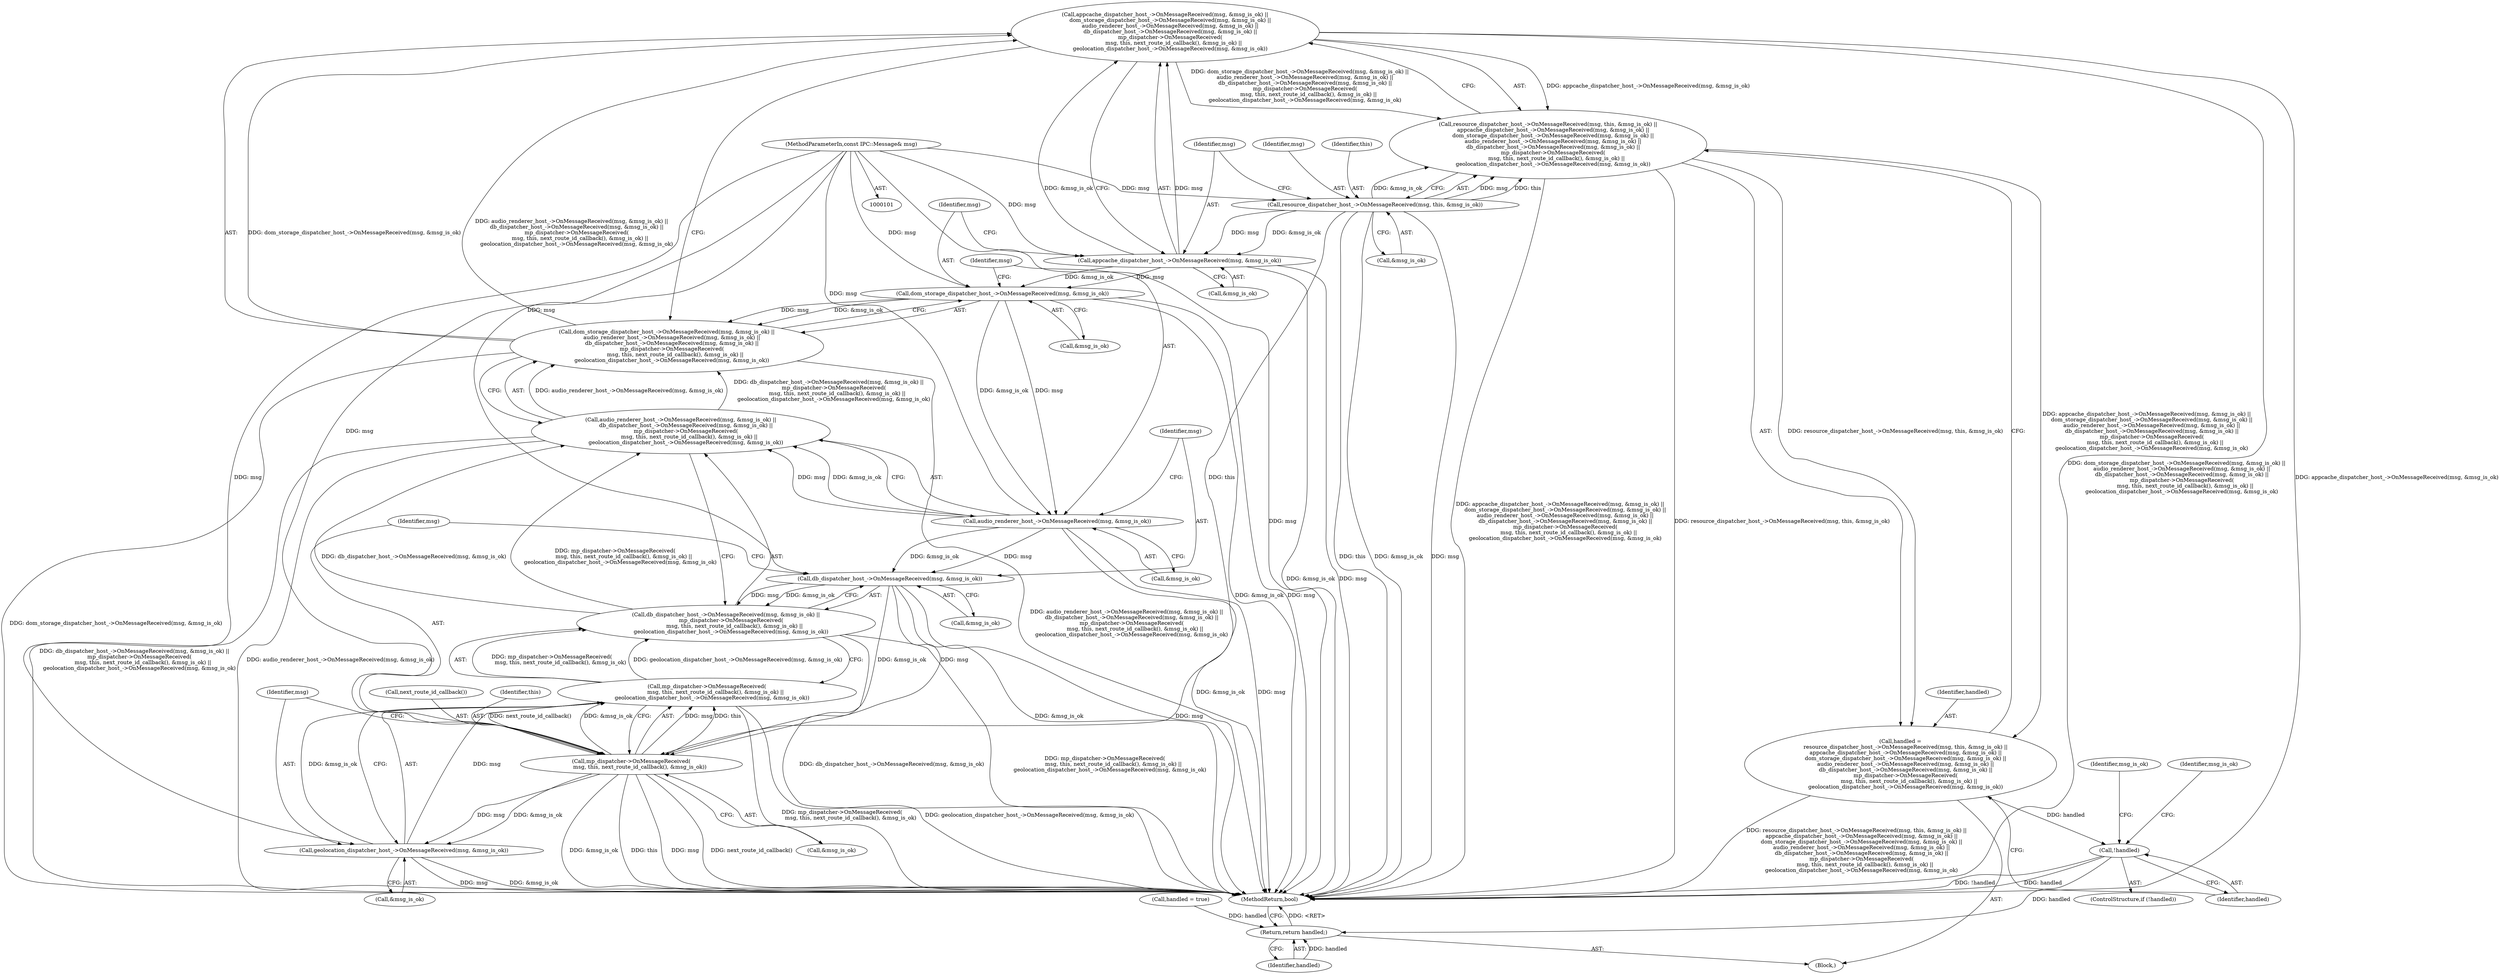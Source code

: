 digraph "0_Chrome_fc790462b4f248712bbc8c3734664dd6b05f80f2_2@API" {
"1000121" [label="(Call,appcache_dispatcher_host_->OnMessageReceived(msg, &msg_is_ok) ||\n      dom_storage_dispatcher_host_->OnMessageReceived(msg, &msg_is_ok) ||\n      audio_renderer_host_->OnMessageReceived(msg, &msg_is_ok) ||\n      db_dispatcher_host_->OnMessageReceived(msg, &msg_is_ok) ||\n      mp_dispatcher->OnMessageReceived(\n          msg, this, next_route_id_callback(), &msg_is_ok) ||\n      geolocation_dispatcher_host_->OnMessageReceived(msg, &msg_is_ok))"];
"1000122" [label="(Call,appcache_dispatcher_host_->OnMessageReceived(msg, &msg_is_ok))"];
"1000116" [label="(Call,resource_dispatcher_host_->OnMessageReceived(msg, this, &msg_is_ok))"];
"1000102" [label="(MethodParameterIn,const IPC::Message& msg)"];
"1000126" [label="(Call,dom_storage_dispatcher_host_->OnMessageReceived(msg, &msg_is_ok) ||\n      audio_renderer_host_->OnMessageReceived(msg, &msg_is_ok) ||\n      db_dispatcher_host_->OnMessageReceived(msg, &msg_is_ok) ||\n      mp_dispatcher->OnMessageReceived(\n          msg, this, next_route_id_callback(), &msg_is_ok) ||\n      geolocation_dispatcher_host_->OnMessageReceived(msg, &msg_is_ok))"];
"1000127" [label="(Call,dom_storage_dispatcher_host_->OnMessageReceived(msg, &msg_is_ok))"];
"1000131" [label="(Call,audio_renderer_host_->OnMessageReceived(msg, &msg_is_ok) ||\n      db_dispatcher_host_->OnMessageReceived(msg, &msg_is_ok) ||\n      mp_dispatcher->OnMessageReceived(\n          msg, this, next_route_id_callback(), &msg_is_ok) ||\n      geolocation_dispatcher_host_->OnMessageReceived(msg, &msg_is_ok))"];
"1000132" [label="(Call,audio_renderer_host_->OnMessageReceived(msg, &msg_is_ok))"];
"1000136" [label="(Call,db_dispatcher_host_->OnMessageReceived(msg, &msg_is_ok) ||\n      mp_dispatcher->OnMessageReceived(\n          msg, this, next_route_id_callback(), &msg_is_ok) ||\n      geolocation_dispatcher_host_->OnMessageReceived(msg, &msg_is_ok))"];
"1000137" [label="(Call,db_dispatcher_host_->OnMessageReceived(msg, &msg_is_ok))"];
"1000141" [label="(Call,mp_dispatcher->OnMessageReceived(\n          msg, this, next_route_id_callback(), &msg_is_ok) ||\n      geolocation_dispatcher_host_->OnMessageReceived(msg, &msg_is_ok))"];
"1000142" [label="(Call,mp_dispatcher->OnMessageReceived(\n          msg, this, next_route_id_callback(), &msg_is_ok))"];
"1000148" [label="(Call,geolocation_dispatcher_host_->OnMessageReceived(msg, &msg_is_ok))"];
"1000115" [label="(Call,resource_dispatcher_host_->OnMessageReceived(msg, this, &msg_is_ok) ||\n      appcache_dispatcher_host_->OnMessageReceived(msg, &msg_is_ok) ||\n      dom_storage_dispatcher_host_->OnMessageReceived(msg, &msg_is_ok) ||\n      audio_renderer_host_->OnMessageReceived(msg, &msg_is_ok) ||\n      db_dispatcher_host_->OnMessageReceived(msg, &msg_is_ok) ||\n      mp_dispatcher->OnMessageReceived(\n          msg, this, next_route_id_callback(), &msg_is_ok) ||\n      geolocation_dispatcher_host_->OnMessageReceived(msg, &msg_is_ok))"];
"1000113" [label="(Call,handled =\n      resource_dispatcher_host_->OnMessageReceived(msg, this, &msg_is_ok) ||\n      appcache_dispatcher_host_->OnMessageReceived(msg, &msg_is_ok) ||\n      dom_storage_dispatcher_host_->OnMessageReceived(msg, &msg_is_ok) ||\n      audio_renderer_host_->OnMessageReceived(msg, &msg_is_ok) ||\n      db_dispatcher_host_->OnMessageReceived(msg, &msg_is_ok) ||\n      mp_dispatcher->OnMessageReceived(\n          msg, this, next_route_id_callback(), &msg_is_ok) ||\n      geolocation_dispatcher_host_->OnMessageReceived(msg, &msg_is_ok))"];
"1000153" [label="(Call,!handled)"];
"1000167" [label="(Return,return handled;)"];
"1000116" [label="(Call,resource_dispatcher_host_->OnMessageReceived(msg, this, &msg_is_ok))"];
"1000142" [label="(Call,mp_dispatcher->OnMessageReceived(\n          msg, this, next_route_id_callback(), &msg_is_ok))"];
"1000117" [label="(Identifier,msg)"];
"1000102" [label="(MethodParameterIn,const IPC::Message& msg)"];
"1000138" [label="(Identifier,msg)"];
"1000145" [label="(Call,next_route_id_callback())"];
"1000163" [label="(Identifier,msg_is_ok)"];
"1000114" [label="(Identifier,handled)"];
"1000157" [label="(Identifier,msg_is_ok)"];
"1000136" [label="(Call,db_dispatcher_host_->OnMessageReceived(msg, &msg_is_ok) ||\n      mp_dispatcher->OnMessageReceived(\n          msg, this, next_route_id_callback(), &msg_is_ok) ||\n      geolocation_dispatcher_host_->OnMessageReceived(msg, &msg_is_ok))"];
"1000167" [label="(Return,return handled;)"];
"1000115" [label="(Call,resource_dispatcher_host_->OnMessageReceived(msg, this, &msg_is_ok) ||\n      appcache_dispatcher_host_->OnMessageReceived(msg, &msg_is_ok) ||\n      dom_storage_dispatcher_host_->OnMessageReceived(msg, &msg_is_ok) ||\n      audio_renderer_host_->OnMessageReceived(msg, &msg_is_ok) ||\n      db_dispatcher_host_->OnMessageReceived(msg, &msg_is_ok) ||\n      mp_dispatcher->OnMessageReceived(\n          msg, this, next_route_id_callback(), &msg_is_ok) ||\n      geolocation_dispatcher_host_->OnMessageReceived(msg, &msg_is_ok))"];
"1000144" [label="(Identifier,this)"];
"1000127" [label="(Call,dom_storage_dispatcher_host_->OnMessageReceived(msg, &msg_is_ok))"];
"1000119" [label="(Call,&msg_is_ok)"];
"1000124" [label="(Call,&msg_is_ok)"];
"1000133" [label="(Identifier,msg)"];
"1000118" [label="(Identifier,this)"];
"1000141" [label="(Call,mp_dispatcher->OnMessageReceived(\n          msg, this, next_route_id_callback(), &msg_is_ok) ||\n      geolocation_dispatcher_host_->OnMessageReceived(msg, &msg_is_ok))"];
"1000113" [label="(Call,handled =\n      resource_dispatcher_host_->OnMessageReceived(msg, this, &msg_is_ok) ||\n      appcache_dispatcher_host_->OnMessageReceived(msg, &msg_is_ok) ||\n      dom_storage_dispatcher_host_->OnMessageReceived(msg, &msg_is_ok) ||\n      audio_renderer_host_->OnMessageReceived(msg, &msg_is_ok) ||\n      db_dispatcher_host_->OnMessageReceived(msg, &msg_is_ok) ||\n      mp_dispatcher->OnMessageReceived(\n          msg, this, next_route_id_callback(), &msg_is_ok) ||\n      geolocation_dispatcher_host_->OnMessageReceived(msg, &msg_is_ok))"];
"1000129" [label="(Call,&msg_is_ok)"];
"1000123" [label="(Identifier,msg)"];
"1000137" [label="(Call,db_dispatcher_host_->OnMessageReceived(msg, &msg_is_ok))"];
"1000168" [label="(Identifier,handled)"];
"1000131" [label="(Call,audio_renderer_host_->OnMessageReceived(msg, &msg_is_ok) ||\n      db_dispatcher_host_->OnMessageReceived(msg, &msg_is_ok) ||\n      mp_dispatcher->OnMessageReceived(\n          msg, this, next_route_id_callback(), &msg_is_ok) ||\n      geolocation_dispatcher_host_->OnMessageReceived(msg, &msg_is_ok))"];
"1000150" [label="(Call,&msg_is_ok)"];
"1000152" [label="(ControlStructure,if (!handled))"];
"1000128" [label="(Identifier,msg)"];
"1000149" [label="(Identifier,msg)"];
"1000158" [label="(Call,handled = true)"];
"1000134" [label="(Call,&msg_is_ok)"];
"1000148" [label="(Call,geolocation_dispatcher_host_->OnMessageReceived(msg, &msg_is_ok))"];
"1000139" [label="(Call,&msg_is_ok)"];
"1000169" [label="(MethodReturn,bool)"];
"1000122" [label="(Call,appcache_dispatcher_host_->OnMessageReceived(msg, &msg_is_ok))"];
"1000143" [label="(Identifier,msg)"];
"1000103" [label="(Block,)"];
"1000154" [label="(Identifier,handled)"];
"1000126" [label="(Call,dom_storage_dispatcher_host_->OnMessageReceived(msg, &msg_is_ok) ||\n      audio_renderer_host_->OnMessageReceived(msg, &msg_is_ok) ||\n      db_dispatcher_host_->OnMessageReceived(msg, &msg_is_ok) ||\n      mp_dispatcher->OnMessageReceived(\n          msg, this, next_route_id_callback(), &msg_is_ok) ||\n      geolocation_dispatcher_host_->OnMessageReceived(msg, &msg_is_ok))"];
"1000146" [label="(Call,&msg_is_ok)"];
"1000132" [label="(Call,audio_renderer_host_->OnMessageReceived(msg, &msg_is_ok))"];
"1000153" [label="(Call,!handled)"];
"1000121" [label="(Call,appcache_dispatcher_host_->OnMessageReceived(msg, &msg_is_ok) ||\n      dom_storage_dispatcher_host_->OnMessageReceived(msg, &msg_is_ok) ||\n      audio_renderer_host_->OnMessageReceived(msg, &msg_is_ok) ||\n      db_dispatcher_host_->OnMessageReceived(msg, &msg_is_ok) ||\n      mp_dispatcher->OnMessageReceived(\n          msg, this, next_route_id_callback(), &msg_is_ok) ||\n      geolocation_dispatcher_host_->OnMessageReceived(msg, &msg_is_ok))"];
"1000121" -> "1000115"  [label="AST: "];
"1000121" -> "1000122"  [label="CFG: "];
"1000121" -> "1000126"  [label="CFG: "];
"1000122" -> "1000121"  [label="AST: "];
"1000126" -> "1000121"  [label="AST: "];
"1000115" -> "1000121"  [label="CFG: "];
"1000121" -> "1000169"  [label="DDG: dom_storage_dispatcher_host_->OnMessageReceived(msg, &msg_is_ok) ||\n      audio_renderer_host_->OnMessageReceived(msg, &msg_is_ok) ||\n      db_dispatcher_host_->OnMessageReceived(msg, &msg_is_ok) ||\n      mp_dispatcher->OnMessageReceived(\n          msg, this, next_route_id_callback(), &msg_is_ok) ||\n      geolocation_dispatcher_host_->OnMessageReceived(msg, &msg_is_ok)"];
"1000121" -> "1000169"  [label="DDG: appcache_dispatcher_host_->OnMessageReceived(msg, &msg_is_ok)"];
"1000121" -> "1000115"  [label="DDG: appcache_dispatcher_host_->OnMessageReceived(msg, &msg_is_ok)"];
"1000121" -> "1000115"  [label="DDG: dom_storage_dispatcher_host_->OnMessageReceived(msg, &msg_is_ok) ||\n      audio_renderer_host_->OnMessageReceived(msg, &msg_is_ok) ||\n      db_dispatcher_host_->OnMessageReceived(msg, &msg_is_ok) ||\n      mp_dispatcher->OnMessageReceived(\n          msg, this, next_route_id_callback(), &msg_is_ok) ||\n      geolocation_dispatcher_host_->OnMessageReceived(msg, &msg_is_ok)"];
"1000122" -> "1000121"  [label="DDG: msg"];
"1000122" -> "1000121"  [label="DDG: &msg_is_ok"];
"1000126" -> "1000121"  [label="DDG: dom_storage_dispatcher_host_->OnMessageReceived(msg, &msg_is_ok)"];
"1000126" -> "1000121"  [label="DDG: audio_renderer_host_->OnMessageReceived(msg, &msg_is_ok) ||\n      db_dispatcher_host_->OnMessageReceived(msg, &msg_is_ok) ||\n      mp_dispatcher->OnMessageReceived(\n          msg, this, next_route_id_callback(), &msg_is_ok) ||\n      geolocation_dispatcher_host_->OnMessageReceived(msg, &msg_is_ok)"];
"1000122" -> "1000124"  [label="CFG: "];
"1000123" -> "1000122"  [label="AST: "];
"1000124" -> "1000122"  [label="AST: "];
"1000128" -> "1000122"  [label="CFG: "];
"1000122" -> "1000169"  [label="DDG: msg"];
"1000122" -> "1000169"  [label="DDG: &msg_is_ok"];
"1000116" -> "1000122"  [label="DDG: msg"];
"1000116" -> "1000122"  [label="DDG: &msg_is_ok"];
"1000102" -> "1000122"  [label="DDG: msg"];
"1000122" -> "1000127"  [label="DDG: msg"];
"1000122" -> "1000127"  [label="DDG: &msg_is_ok"];
"1000116" -> "1000115"  [label="AST: "];
"1000116" -> "1000119"  [label="CFG: "];
"1000117" -> "1000116"  [label="AST: "];
"1000118" -> "1000116"  [label="AST: "];
"1000119" -> "1000116"  [label="AST: "];
"1000123" -> "1000116"  [label="CFG: "];
"1000115" -> "1000116"  [label="CFG: "];
"1000116" -> "1000169"  [label="DDG: this"];
"1000116" -> "1000169"  [label="DDG: &msg_is_ok"];
"1000116" -> "1000169"  [label="DDG: msg"];
"1000116" -> "1000115"  [label="DDG: msg"];
"1000116" -> "1000115"  [label="DDG: this"];
"1000116" -> "1000115"  [label="DDG: &msg_is_ok"];
"1000102" -> "1000116"  [label="DDG: msg"];
"1000116" -> "1000142"  [label="DDG: this"];
"1000102" -> "1000101"  [label="AST: "];
"1000102" -> "1000169"  [label="DDG: msg"];
"1000102" -> "1000127"  [label="DDG: msg"];
"1000102" -> "1000132"  [label="DDG: msg"];
"1000102" -> "1000137"  [label="DDG: msg"];
"1000102" -> "1000142"  [label="DDG: msg"];
"1000102" -> "1000148"  [label="DDG: msg"];
"1000126" -> "1000127"  [label="CFG: "];
"1000126" -> "1000131"  [label="CFG: "];
"1000127" -> "1000126"  [label="AST: "];
"1000131" -> "1000126"  [label="AST: "];
"1000126" -> "1000169"  [label="DDG: dom_storage_dispatcher_host_->OnMessageReceived(msg, &msg_is_ok)"];
"1000126" -> "1000169"  [label="DDG: audio_renderer_host_->OnMessageReceived(msg, &msg_is_ok) ||\n      db_dispatcher_host_->OnMessageReceived(msg, &msg_is_ok) ||\n      mp_dispatcher->OnMessageReceived(\n          msg, this, next_route_id_callback(), &msg_is_ok) ||\n      geolocation_dispatcher_host_->OnMessageReceived(msg, &msg_is_ok)"];
"1000127" -> "1000126"  [label="DDG: msg"];
"1000127" -> "1000126"  [label="DDG: &msg_is_ok"];
"1000131" -> "1000126"  [label="DDG: audio_renderer_host_->OnMessageReceived(msg, &msg_is_ok)"];
"1000131" -> "1000126"  [label="DDG: db_dispatcher_host_->OnMessageReceived(msg, &msg_is_ok) ||\n      mp_dispatcher->OnMessageReceived(\n          msg, this, next_route_id_callback(), &msg_is_ok) ||\n      geolocation_dispatcher_host_->OnMessageReceived(msg, &msg_is_ok)"];
"1000127" -> "1000129"  [label="CFG: "];
"1000128" -> "1000127"  [label="AST: "];
"1000129" -> "1000127"  [label="AST: "];
"1000133" -> "1000127"  [label="CFG: "];
"1000127" -> "1000169"  [label="DDG: &msg_is_ok"];
"1000127" -> "1000169"  [label="DDG: msg"];
"1000127" -> "1000132"  [label="DDG: msg"];
"1000127" -> "1000132"  [label="DDG: &msg_is_ok"];
"1000131" -> "1000132"  [label="CFG: "];
"1000131" -> "1000136"  [label="CFG: "];
"1000132" -> "1000131"  [label="AST: "];
"1000136" -> "1000131"  [label="AST: "];
"1000131" -> "1000169"  [label="DDG: audio_renderer_host_->OnMessageReceived(msg, &msg_is_ok)"];
"1000131" -> "1000169"  [label="DDG: db_dispatcher_host_->OnMessageReceived(msg, &msg_is_ok) ||\n      mp_dispatcher->OnMessageReceived(\n          msg, this, next_route_id_callback(), &msg_is_ok) ||\n      geolocation_dispatcher_host_->OnMessageReceived(msg, &msg_is_ok)"];
"1000132" -> "1000131"  [label="DDG: msg"];
"1000132" -> "1000131"  [label="DDG: &msg_is_ok"];
"1000136" -> "1000131"  [label="DDG: db_dispatcher_host_->OnMessageReceived(msg, &msg_is_ok)"];
"1000136" -> "1000131"  [label="DDG: mp_dispatcher->OnMessageReceived(\n          msg, this, next_route_id_callback(), &msg_is_ok) ||\n      geolocation_dispatcher_host_->OnMessageReceived(msg, &msg_is_ok)"];
"1000132" -> "1000134"  [label="CFG: "];
"1000133" -> "1000132"  [label="AST: "];
"1000134" -> "1000132"  [label="AST: "];
"1000138" -> "1000132"  [label="CFG: "];
"1000132" -> "1000169"  [label="DDG: &msg_is_ok"];
"1000132" -> "1000169"  [label="DDG: msg"];
"1000132" -> "1000137"  [label="DDG: msg"];
"1000132" -> "1000137"  [label="DDG: &msg_is_ok"];
"1000136" -> "1000137"  [label="CFG: "];
"1000136" -> "1000141"  [label="CFG: "];
"1000137" -> "1000136"  [label="AST: "];
"1000141" -> "1000136"  [label="AST: "];
"1000136" -> "1000169"  [label="DDG: mp_dispatcher->OnMessageReceived(\n          msg, this, next_route_id_callback(), &msg_is_ok) ||\n      geolocation_dispatcher_host_->OnMessageReceived(msg, &msg_is_ok)"];
"1000136" -> "1000169"  [label="DDG: db_dispatcher_host_->OnMessageReceived(msg, &msg_is_ok)"];
"1000137" -> "1000136"  [label="DDG: msg"];
"1000137" -> "1000136"  [label="DDG: &msg_is_ok"];
"1000141" -> "1000136"  [label="DDG: mp_dispatcher->OnMessageReceived(\n          msg, this, next_route_id_callback(), &msg_is_ok)"];
"1000141" -> "1000136"  [label="DDG: geolocation_dispatcher_host_->OnMessageReceived(msg, &msg_is_ok)"];
"1000137" -> "1000139"  [label="CFG: "];
"1000138" -> "1000137"  [label="AST: "];
"1000139" -> "1000137"  [label="AST: "];
"1000143" -> "1000137"  [label="CFG: "];
"1000137" -> "1000169"  [label="DDG: &msg_is_ok"];
"1000137" -> "1000169"  [label="DDG: msg"];
"1000137" -> "1000142"  [label="DDG: msg"];
"1000137" -> "1000142"  [label="DDG: &msg_is_ok"];
"1000141" -> "1000142"  [label="CFG: "];
"1000141" -> "1000148"  [label="CFG: "];
"1000142" -> "1000141"  [label="AST: "];
"1000148" -> "1000141"  [label="AST: "];
"1000141" -> "1000169"  [label="DDG: mp_dispatcher->OnMessageReceived(\n          msg, this, next_route_id_callback(), &msg_is_ok)"];
"1000141" -> "1000169"  [label="DDG: geolocation_dispatcher_host_->OnMessageReceived(msg, &msg_is_ok)"];
"1000142" -> "1000141"  [label="DDG: msg"];
"1000142" -> "1000141"  [label="DDG: this"];
"1000142" -> "1000141"  [label="DDG: next_route_id_callback()"];
"1000142" -> "1000141"  [label="DDG: &msg_is_ok"];
"1000148" -> "1000141"  [label="DDG: msg"];
"1000148" -> "1000141"  [label="DDG: &msg_is_ok"];
"1000142" -> "1000146"  [label="CFG: "];
"1000143" -> "1000142"  [label="AST: "];
"1000144" -> "1000142"  [label="AST: "];
"1000145" -> "1000142"  [label="AST: "];
"1000146" -> "1000142"  [label="AST: "];
"1000149" -> "1000142"  [label="CFG: "];
"1000142" -> "1000169"  [label="DDG: this"];
"1000142" -> "1000169"  [label="DDG: msg"];
"1000142" -> "1000169"  [label="DDG: next_route_id_callback()"];
"1000142" -> "1000169"  [label="DDG: &msg_is_ok"];
"1000142" -> "1000148"  [label="DDG: msg"];
"1000142" -> "1000148"  [label="DDG: &msg_is_ok"];
"1000148" -> "1000150"  [label="CFG: "];
"1000149" -> "1000148"  [label="AST: "];
"1000150" -> "1000148"  [label="AST: "];
"1000148" -> "1000169"  [label="DDG: &msg_is_ok"];
"1000148" -> "1000169"  [label="DDG: msg"];
"1000115" -> "1000113"  [label="AST: "];
"1000113" -> "1000115"  [label="CFG: "];
"1000115" -> "1000169"  [label="DDG: appcache_dispatcher_host_->OnMessageReceived(msg, &msg_is_ok) ||\n      dom_storage_dispatcher_host_->OnMessageReceived(msg, &msg_is_ok) ||\n      audio_renderer_host_->OnMessageReceived(msg, &msg_is_ok) ||\n      db_dispatcher_host_->OnMessageReceived(msg, &msg_is_ok) ||\n      mp_dispatcher->OnMessageReceived(\n          msg, this, next_route_id_callback(), &msg_is_ok) ||\n      geolocation_dispatcher_host_->OnMessageReceived(msg, &msg_is_ok)"];
"1000115" -> "1000169"  [label="DDG: resource_dispatcher_host_->OnMessageReceived(msg, this, &msg_is_ok)"];
"1000115" -> "1000113"  [label="DDG: resource_dispatcher_host_->OnMessageReceived(msg, this, &msg_is_ok)"];
"1000115" -> "1000113"  [label="DDG: appcache_dispatcher_host_->OnMessageReceived(msg, &msg_is_ok) ||\n      dom_storage_dispatcher_host_->OnMessageReceived(msg, &msg_is_ok) ||\n      audio_renderer_host_->OnMessageReceived(msg, &msg_is_ok) ||\n      db_dispatcher_host_->OnMessageReceived(msg, &msg_is_ok) ||\n      mp_dispatcher->OnMessageReceived(\n          msg, this, next_route_id_callback(), &msg_is_ok) ||\n      geolocation_dispatcher_host_->OnMessageReceived(msg, &msg_is_ok)"];
"1000113" -> "1000103"  [label="AST: "];
"1000114" -> "1000113"  [label="AST: "];
"1000154" -> "1000113"  [label="CFG: "];
"1000113" -> "1000169"  [label="DDG: resource_dispatcher_host_->OnMessageReceived(msg, this, &msg_is_ok) ||\n      appcache_dispatcher_host_->OnMessageReceived(msg, &msg_is_ok) ||\n      dom_storage_dispatcher_host_->OnMessageReceived(msg, &msg_is_ok) ||\n      audio_renderer_host_->OnMessageReceived(msg, &msg_is_ok) ||\n      db_dispatcher_host_->OnMessageReceived(msg, &msg_is_ok) ||\n      mp_dispatcher->OnMessageReceived(\n          msg, this, next_route_id_callback(), &msg_is_ok) ||\n      geolocation_dispatcher_host_->OnMessageReceived(msg, &msg_is_ok)"];
"1000113" -> "1000153"  [label="DDG: handled"];
"1000153" -> "1000152"  [label="AST: "];
"1000153" -> "1000154"  [label="CFG: "];
"1000154" -> "1000153"  [label="AST: "];
"1000157" -> "1000153"  [label="CFG: "];
"1000163" -> "1000153"  [label="CFG: "];
"1000153" -> "1000169"  [label="DDG: handled"];
"1000153" -> "1000169"  [label="DDG: !handled"];
"1000153" -> "1000167"  [label="DDG: handled"];
"1000167" -> "1000103"  [label="AST: "];
"1000167" -> "1000168"  [label="CFG: "];
"1000168" -> "1000167"  [label="AST: "];
"1000169" -> "1000167"  [label="CFG: "];
"1000167" -> "1000169"  [label="DDG: <RET>"];
"1000168" -> "1000167"  [label="DDG: handled"];
"1000158" -> "1000167"  [label="DDG: handled"];
}
